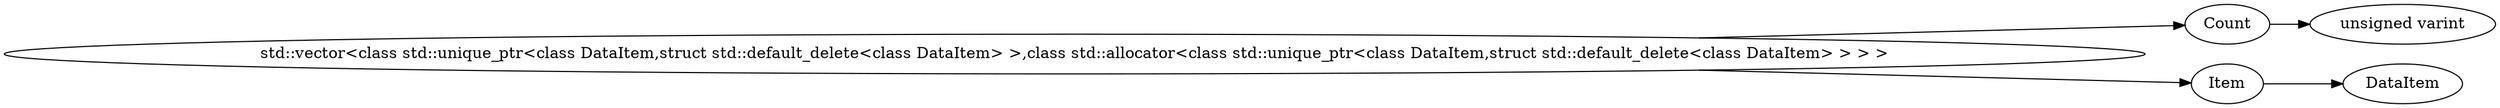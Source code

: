 digraph "std::vector<class std::unique_ptr<class DataItem,struct std::default_delete<class DataItem> >,class std::allocator<class std::unique_ptr<class DataItem,struct std::default_delete<class DataItem> > > >" {
rankdir = LR
51
51 -> 52
52 -> 53
51 -> 54
54 -> 55

51 [label="std::vector<class std::unique_ptr<class DataItem,struct std::default_delete<class DataItem> >,class std::allocator<class std::unique_ptr<class DataItem,struct std::default_delete<class DataItem> > > >",comment="name: \"std::vector<class std::unique_ptr<class DataItem,struct std::default_delete<class DataItem> >,class std::allocator<class std::unique_ptr<class DataItem,struct std::default_delete<class DataItem> > > >\", typeName: \"\", id: 51, branchId: 0, recurseId: -1, attributes: 0, notes: \"\""];
52 [label="Count",comment="name: \"Count\", typeName: \"\", id: 52, branchId: 0, recurseId: -1, attributes: 0, notes: \"\""];
53 [label="unsigned varint",comment="name: \"unsigned varint\", typeName: \"\", id: 53, branchId: 0, recurseId: -1, attributes: 512, notes: \"\""];
54 [label="Item",comment="name: \"Item\", typeName: \"DataItem\", id: 54, branchId: 0, recurseId: -1, attributes: 256, notes: \"\""];
55 [label="DataItem",comment="name: \"DataItem\", typeName: \"\", id: 55, branchId: 0, recurseId: -1, attributes: 512, notes: \"\""];
{ rank = max;53;55}

}
